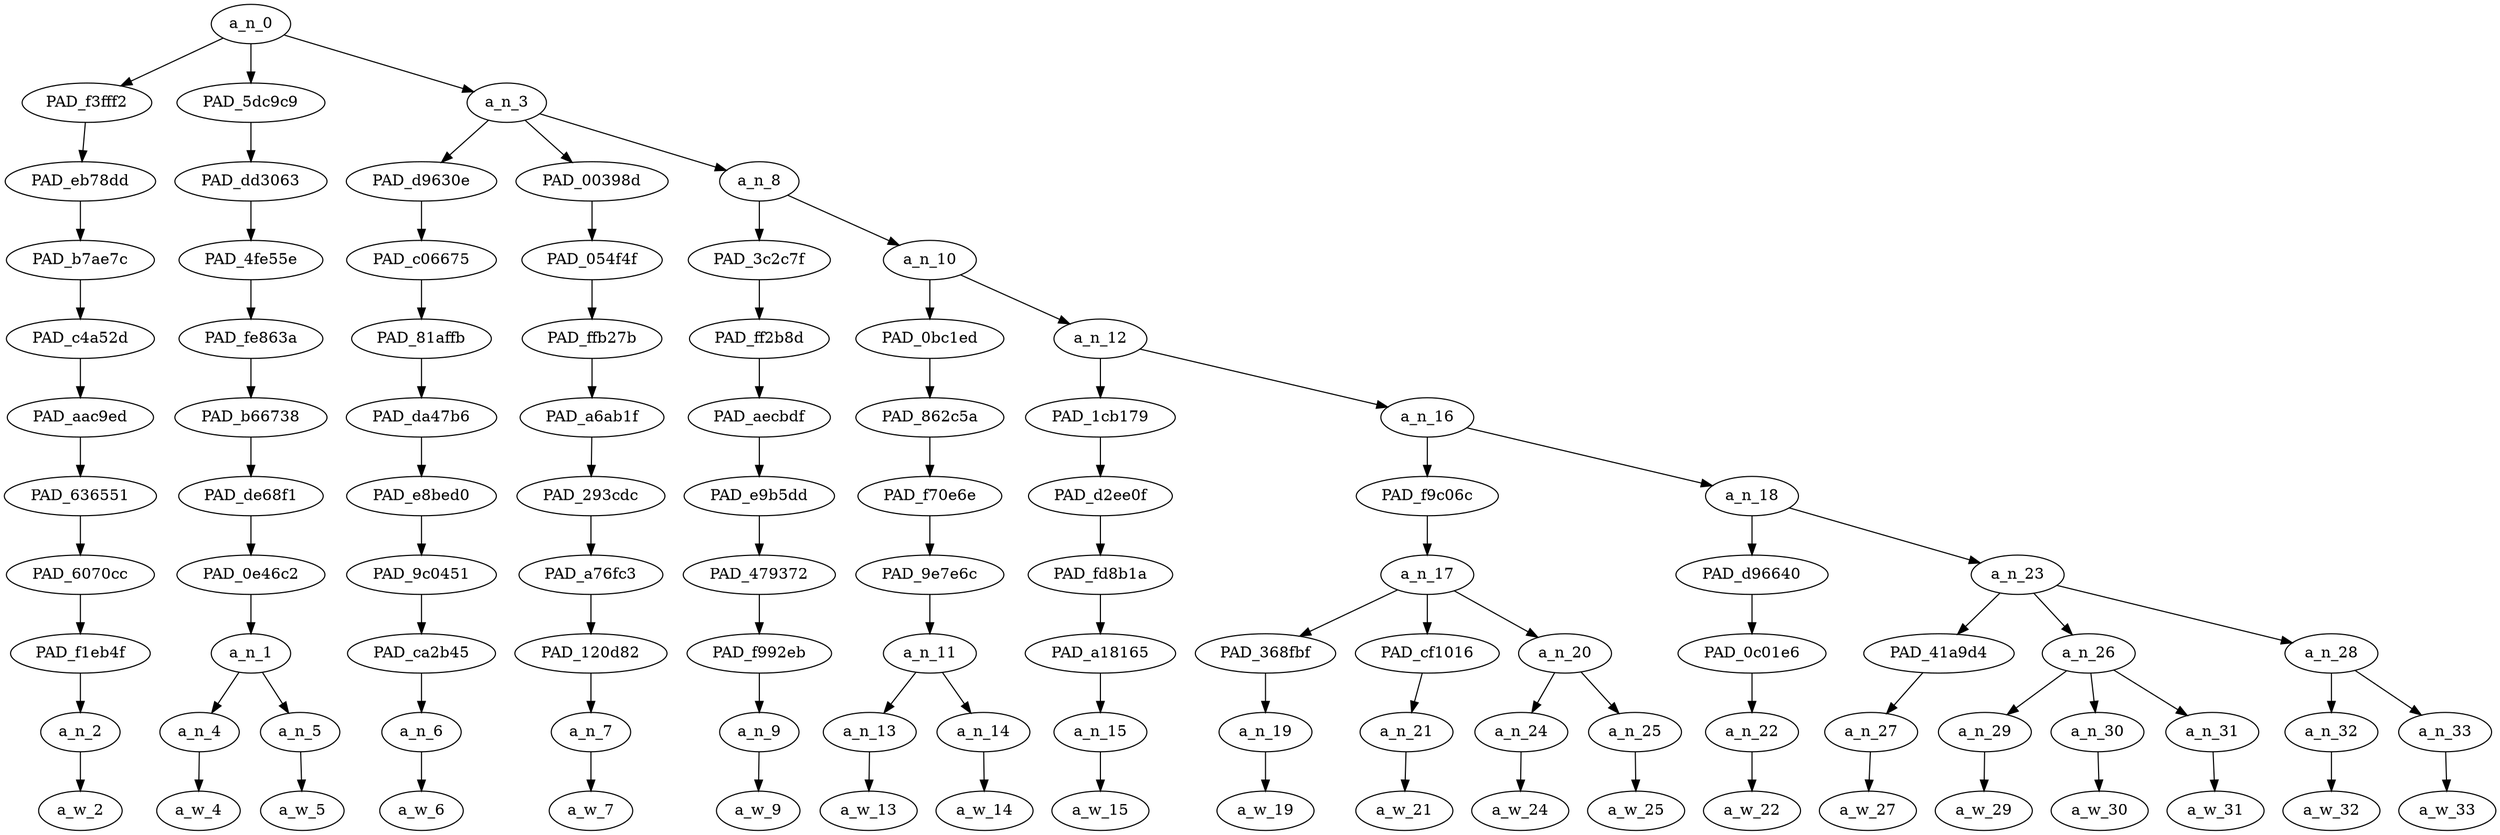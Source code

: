 strict digraph "" {
	a_n_0	[div_dir=-1,
		index=0,
		level=10,
		pos="2.357060185185185,10!",
		text_span="[0, 1, 2, 3, 4, 5, 6, 7, 8, 9, 10, 11, 12, 13, 14, 15, 16, 17, 18, 19]",
		value=1.00000000];
	PAD_f3fff2	[div_dir=-1,
		index=1,
		level=9,
		pos="2.0,9!",
		text_span="[2]",
		value=0.03393872];
	a_n_0 -> PAD_f3fff2;
	PAD_5dc9c9	[div_dir=-1,
		index=0,
		level=9,
		pos="0.5,9!",
		text_span="[0, 1]",
		value=0.12086049];
	a_n_0 -> PAD_5dc9c9;
	a_n_3	[div_dir=-1,
		index=2,
		level=9,
		pos="4.571180555555555,9!",
		text_span="[3, 4, 5, 6, 7, 8, 9, 10, 11, 12, 13, 14, 15, 16, 17, 18, 19]",
		value=0.84498968];
	a_n_0 -> a_n_3;
	PAD_eb78dd	[div_dir=-1,
		index=1,
		level=8,
		pos="2.0,8!",
		text_span="[2]",
		value=0.03393872];
	PAD_f3fff2 -> PAD_eb78dd;
	PAD_b7ae7c	[div_dir=-1,
		index=1,
		level=7,
		pos="2.0,7!",
		text_span="[2]",
		value=0.03393872];
	PAD_eb78dd -> PAD_b7ae7c;
	PAD_c4a52d	[div_dir=-1,
		index=1,
		level=6,
		pos="2.0,6!",
		text_span="[2]",
		value=0.03393872];
	PAD_b7ae7c -> PAD_c4a52d;
	PAD_aac9ed	[div_dir=-1,
		index=1,
		level=5,
		pos="2.0,5!",
		text_span="[2]",
		value=0.03393872];
	PAD_c4a52d -> PAD_aac9ed;
	PAD_636551	[div_dir=-1,
		index=1,
		level=4,
		pos="2.0,4!",
		text_span="[2]",
		value=0.03393872];
	PAD_aac9ed -> PAD_636551;
	PAD_6070cc	[div_dir=-1,
		index=1,
		level=3,
		pos="2.0,3!",
		text_span="[2]",
		value=0.03393872];
	PAD_636551 -> PAD_6070cc;
	PAD_f1eb4f	[div_dir=-1,
		index=1,
		level=2,
		pos="2.0,2!",
		text_span="[2]",
		value=0.03393872];
	PAD_6070cc -> PAD_f1eb4f;
	a_n_2	[div_dir=-1,
		index=2,
		level=1,
		pos="2.0,1!",
		text_span="[2]",
		value=0.03393872];
	PAD_f1eb4f -> a_n_2;
	a_w_2	[div_dir=0,
		index=2,
		level=0,
		pos="2,0!",
		text_span="[2]",
		value=still];
	a_n_2 -> a_w_2;
	PAD_dd3063	[div_dir=-1,
		index=0,
		level=8,
		pos="0.5,8!",
		text_span="[0, 1]",
		value=0.12086049];
	PAD_5dc9c9 -> PAD_dd3063;
	PAD_4fe55e	[div_dir=-1,
		index=0,
		level=7,
		pos="0.5,7!",
		text_span="[0, 1]",
		value=0.12086049];
	PAD_dd3063 -> PAD_4fe55e;
	PAD_fe863a	[div_dir=-1,
		index=0,
		level=6,
		pos="0.5,6!",
		text_span="[0, 1]",
		value=0.12086049];
	PAD_4fe55e -> PAD_fe863a;
	PAD_b66738	[div_dir=-1,
		index=0,
		level=5,
		pos="0.5,5!",
		text_span="[0, 1]",
		value=0.12086049];
	PAD_fe863a -> PAD_b66738;
	PAD_de68f1	[div_dir=-1,
		index=0,
		level=4,
		pos="0.5,4!",
		text_span="[0, 1]",
		value=0.12086049];
	PAD_b66738 -> PAD_de68f1;
	PAD_0e46c2	[div_dir=-1,
		index=0,
		level=3,
		pos="0.5,3!",
		text_span="[0, 1]",
		value=0.12086049];
	PAD_de68f1 -> PAD_0e46c2;
	a_n_1	[div_dir=-1,
		index=0,
		level=2,
		pos="0.5,2!",
		text_span="[0, 1]",
		value=0.12086049];
	PAD_0e46c2 -> a_n_1;
	a_n_4	[div_dir=-1,
		index=0,
		level=1,
		pos="0.0,1!",
		text_span="[0]",
		value=0.07508014];
	a_n_1 -> a_n_4;
	a_n_5	[div_dir=1,
		index=1,
		level=1,
		pos="1.0,1!",
		text_span="[1]",
		value=0.04575282];
	a_n_1 -> a_n_5;
	a_w_4	[div_dir=0,
		index=0,
		level=0,
		pos="0,0!",
		text_span="[0]",
		value=black];
	a_n_4 -> a_w_4;
	a_w_5	[div_dir=0,
		index=1,
		level=0,
		pos="1,0!",
		text_span="[1]",
		value=people];
	a_n_5 -> a_w_5;
	PAD_d9630e	[div_dir=-1,
		index=2,
		level=8,
		pos="3.0,8!",
		text_span="[3]",
		value=0.03255467];
	a_n_3 -> PAD_d9630e;
	PAD_00398d	[div_dir=1,
		index=3,
		level=8,
		pos="4.0,8!",
		text_span="[4]",
		value=0.02291310];
	a_n_3 -> PAD_00398d;
	a_n_8	[div_dir=-1,
		index=4,
		level=8,
		pos="6.713541666666666,8!",
		text_span="[5, 6, 7, 8, 9, 10, 11, 12, 13, 14, 15, 16, 17, 18, 19]",
		value=0.78934213];
	a_n_3 -> a_n_8;
	PAD_c06675	[div_dir=-1,
		index=2,
		level=7,
		pos="3.0,7!",
		text_span="[3]",
		value=0.03255467];
	PAD_d9630e -> PAD_c06675;
	PAD_81affb	[div_dir=-1,
		index=2,
		level=6,
		pos="3.0,6!",
		text_span="[3]",
		value=0.03255467];
	PAD_c06675 -> PAD_81affb;
	PAD_da47b6	[div_dir=-1,
		index=2,
		level=5,
		pos="3.0,5!",
		text_span="[3]",
		value=0.03255467];
	PAD_81affb -> PAD_da47b6;
	PAD_e8bed0	[div_dir=-1,
		index=2,
		level=4,
		pos="3.0,4!",
		text_span="[3]",
		value=0.03255467];
	PAD_da47b6 -> PAD_e8bed0;
	PAD_9c0451	[div_dir=-1,
		index=2,
		level=3,
		pos="3.0,3!",
		text_span="[3]",
		value=0.03255467];
	PAD_e8bed0 -> PAD_9c0451;
	PAD_ca2b45	[div_dir=-1,
		index=2,
		level=2,
		pos="3.0,2!",
		text_span="[3]",
		value=0.03255467];
	PAD_9c0451 -> PAD_ca2b45;
	a_n_6	[div_dir=-1,
		index=3,
		level=1,
		pos="3.0,1!",
		text_span="[3]",
		value=0.03255467];
	PAD_ca2b45 -> a_n_6;
	a_w_6	[div_dir=0,
		index=3,
		level=0,
		pos="3,0!",
		text_span="[3]",
		value=have];
	a_n_6 -> a_w_6;
	PAD_054f4f	[div_dir=1,
		index=3,
		level=7,
		pos="4.0,7!",
		text_span="[4]",
		value=0.02291310];
	PAD_00398d -> PAD_054f4f;
	PAD_ffb27b	[div_dir=1,
		index=3,
		level=6,
		pos="4.0,6!",
		text_span="[4]",
		value=0.02291310];
	PAD_054f4f -> PAD_ffb27b;
	PAD_a6ab1f	[div_dir=1,
		index=3,
		level=5,
		pos="4.0,5!",
		text_span="[4]",
		value=0.02291310];
	PAD_ffb27b -> PAD_a6ab1f;
	PAD_293cdc	[div_dir=1,
		index=3,
		level=4,
		pos="4.0,4!",
		text_span="[4]",
		value=0.02291310];
	PAD_a6ab1f -> PAD_293cdc;
	PAD_a76fc3	[div_dir=1,
		index=3,
		level=3,
		pos="4.0,3!",
		text_span="[4]",
		value=0.02291310];
	PAD_293cdc -> PAD_a76fc3;
	PAD_120d82	[div_dir=1,
		index=3,
		level=2,
		pos="4.0,2!",
		text_span="[4]",
		value=0.02291310];
	PAD_a76fc3 -> PAD_120d82;
	a_n_7	[div_dir=1,
		index=4,
		level=1,
		pos="4.0,1!",
		text_span="[4]",
		value=0.02291310];
	PAD_120d82 -> a_n_7;
	a_w_7	[div_dir=0,
		index=4,
		level=0,
		pos="4,0!",
		text_span="[4]",
		value=not];
	a_n_7 -> a_w_7;
	PAD_3c2c7f	[div_dir=1,
		index=4,
		level=7,
		pos="5.0,7!",
		text_span="[5]",
		value=0.04404039];
	a_n_8 -> PAD_3c2c7f;
	a_n_10	[div_dir=-1,
		index=5,
		level=7,
		pos="8.427083333333332,7!",
		text_span="[6, 7, 8, 9, 10, 11, 12, 13, 14, 15, 16, 17, 18, 19]",
		value=0.74513724];
	a_n_8 -> a_n_10;
	PAD_ff2b8d	[div_dir=1,
		index=4,
		level=6,
		pos="5.0,6!",
		text_span="[5]",
		value=0.04404039];
	PAD_3c2c7f -> PAD_ff2b8d;
	PAD_aecbdf	[div_dir=1,
		index=4,
		level=5,
		pos="5.0,5!",
		text_span="[5]",
		value=0.04404039];
	PAD_ff2b8d -> PAD_aecbdf;
	PAD_e9b5dd	[div_dir=1,
		index=4,
		level=4,
		pos="5.0,4!",
		text_span="[5]",
		value=0.04404039];
	PAD_aecbdf -> PAD_e9b5dd;
	PAD_479372	[div_dir=1,
		index=4,
		level=3,
		pos="5.0,3!",
		text_span="[5]",
		value=0.04404039];
	PAD_e9b5dd -> PAD_479372;
	PAD_f992eb	[div_dir=1,
		index=4,
		level=2,
		pos="5.0,2!",
		text_span="[5]",
		value=0.04404039];
	PAD_479372 -> PAD_f992eb;
	a_n_9	[div_dir=1,
		index=5,
		level=1,
		pos="5.0,1!",
		text_span="[5]",
		value=0.04404039];
	PAD_f992eb -> a_n_9;
	a_w_9	[div_dir=0,
		index=5,
		level=0,
		pos="5,0!",
		text_span="[5]",
		value=expressed];
	a_n_9 -> a_w_9;
	PAD_0bc1ed	[div_dir=-1,
		index=5,
		level=6,
		pos="6.5,6!",
		text_span="[6, 7]",
		value=0.07164033];
	a_n_10 -> PAD_0bc1ed;
	a_n_12	[div_dir=-1,
		index=6,
		level=6,
		pos="10.354166666666666,6!",
		text_span="[8, 9, 10, 11, 12, 13, 14, 15, 16, 17, 18, 19]",
		value=0.67331176];
	a_n_10 -> a_n_12;
	PAD_862c5a	[div_dir=-1,
		index=5,
		level=5,
		pos="6.5,5!",
		text_span="[6, 7]",
		value=0.07164033];
	PAD_0bc1ed -> PAD_862c5a;
	PAD_f70e6e	[div_dir=-1,
		index=5,
		level=4,
		pos="6.5,4!",
		text_span="[6, 7]",
		value=0.07164033];
	PAD_862c5a -> PAD_f70e6e;
	PAD_9e7e6c	[div_dir=-1,
		index=5,
		level=3,
		pos="6.5,3!",
		text_span="[6, 7]",
		value=0.07164033];
	PAD_f70e6e -> PAD_9e7e6c;
	a_n_11	[div_dir=-1,
		index=5,
		level=2,
		pos="6.5,2!",
		text_span="[6, 7]",
		value=0.07164033];
	PAD_9e7e6c -> a_n_11;
	a_n_13	[div_dir=-1,
		index=6,
		level=1,
		pos="6.0,1!",
		text_span="[6]",
		value=0.02658908];
	a_n_11 -> a_n_13;
	a_n_14	[div_dir=-1,
		index=7,
		level=1,
		pos="7.0,1!",
		text_span="[7]",
		value=0.04486720];
	a_n_11 -> a_n_14;
	a_w_13	[div_dir=0,
		index=6,
		level=0,
		pos="6,0!",
		text_span="[6]",
		value=their];
	a_n_13 -> a_w_13;
	a_w_14	[div_dir=0,
		index=7,
		level=0,
		pos="7,0!",
		text_span="[7]",
		value=anger];
	a_n_14 -> a_w_14;
	PAD_1cb179	[div_dir=-1,
		index=6,
		level=5,
		pos="8.0,5!",
		text_span="[8]",
		value=0.02839141];
	a_n_12 -> PAD_1cb179;
	a_n_16	[div_dir=-1,
		index=7,
		level=5,
		pos="12.708333333333332,5!",
		text_span="[9, 10, 11, 12, 13, 14, 15, 16, 17, 18, 19]",
		value=0.64478951];
	a_n_12 -> a_n_16;
	PAD_d2ee0f	[div_dir=-1,
		index=6,
		level=4,
		pos="8.0,4!",
		text_span="[8]",
		value=0.02839141];
	PAD_1cb179 -> PAD_d2ee0f;
	PAD_fd8b1a	[div_dir=-1,
		index=6,
		level=3,
		pos="8.0,3!",
		text_span="[8]",
		value=0.02839141];
	PAD_d2ee0f -> PAD_fd8b1a;
	PAD_a18165	[div_dir=-1,
		index=6,
		level=2,
		pos="8.0,2!",
		text_span="[8]",
		value=0.02839141];
	PAD_fd8b1a -> PAD_a18165;
	a_n_15	[div_dir=-1,
		index=8,
		level=1,
		pos="8.0,1!",
		text_span="[8]",
		value=0.02839141];
	PAD_a18165 -> a_n_15;
	a_w_15	[div_dir=0,
		index=8,
		level=0,
		pos="8,0!",
		text_span="[8]",
		value=over];
	a_n_15 -> a_w_15;
	PAD_f9c06c	[div_dir=1,
		index=7,
		level=4,
		pos="10.5,4!",
		text_span="[9, 10, 11, 12]",
		value=0.43322105];
	a_n_16 -> PAD_f9c06c;
	a_n_18	[div_dir=-1,
		index=8,
		level=4,
		pos="14.916666666666666,4!",
		text_span="[13, 14, 15, 16, 17, 18, 19]",
		value=0.21145930];
	a_n_16 -> a_n_18;
	a_n_17	[div_dir=1,
		index=7,
		level=3,
		pos="10.5,3!",
		text_span="[9, 10, 11, 12]",
		value=0.43322105];
	PAD_f9c06c -> a_n_17;
	PAD_368fbf	[div_dir=-1,
		index=7,
		level=2,
		pos="9.0,2!",
		text_span="[9]",
		value=0.04612301];
	a_n_17 -> PAD_368fbf;
	PAD_cf1016	[div_dir=1,
		index=9,
		level=2,
		pos="12.0,2!",
		text_span="[12]",
		value=0.05931545];
	a_n_17 -> PAD_cf1016;
	a_n_20	[div_dir=-1,
		index=8,
		level=2,
		pos="10.5,2!",
		text_span="[10, 11]",
		value=0.32777919];
	a_n_17 -> a_n_20;
	a_n_19	[div_dir=-1,
		index=9,
		level=1,
		pos="9.0,1!",
		text_span="[9]",
		value=0.04612301];
	PAD_368fbf -> a_n_19;
	a_w_19	[div_dir=0,
		index=9,
		level=0,
		pos="9,0!",
		text_span="[9]",
		value=current];
	a_n_19 -> a_w_19;
	a_n_21	[div_dir=1,
		index=12,
		level=1,
		pos="12.0,1!",
		text_span="[12]",
		value=0.05931545];
	PAD_cf1016 -> a_n_21;
	a_w_21	[div_dir=0,
		index=12,
		level=0,
		pos="12,0!",
		text_span="[12]",
		value=owners];
	a_n_21 -> a_w_21;
	a_n_24	[div_dir=-1,
		index=10,
		level=1,
		pos="10.0,1!",
		text_span="[10]",
		value=0.22521321];
	a_n_20 -> a_n_24;
	a_n_25	[div_dir=1,
		index=11,
		level=1,
		pos="11.0,1!",
		text_span="[11]",
		value=0.10254170];
	a_n_20 -> a_n_25;
	a_w_24	[div_dir=0,
		index=10,
		level=0,
		pos="10,0!",
		text_span="[10]",
		value=moslem];
	a_n_24 -> a_w_24;
	a_w_25	[div_dir=0,
		index=11,
		level=0,
		pos="11,0!",
		text_span="[11]",
		value=slave];
	a_n_25 -> a_w_25;
	PAD_d96640	[div_dir=1,
		index=8,
		level=3,
		pos="13.0,3!",
		text_span="[13]",
		value=0.02438313];
	a_n_18 -> PAD_d96640;
	a_n_23	[div_dir=-1,
		index=9,
		level=3,
		pos="16.833333333333332,3!",
		text_span="[14, 15, 16, 17, 18, 19]",
		value=0.18692240];
	a_n_18 -> a_n_23;
	PAD_0c01e6	[div_dir=1,
		index=10,
		level=2,
		pos="13.0,2!",
		text_span="[13]",
		value=0.02438313];
	PAD_d96640 -> PAD_0c01e6;
	a_n_22	[div_dir=1,
		index=13,
		level=1,
		pos="13.0,1!",
		text_span="[13]",
		value=0.02438313];
	PAD_0c01e6 -> a_n_22;
	a_w_22	[div_dir=0,
		index=13,
		level=0,
		pos="13,0!",
		text_span="[13]",
		value=in];
	a_n_22 -> a_w_22;
	PAD_41a9d4	[div_dir=1,
		index=12,
		level=2,
		pos="17.0,2!",
		text_span="[17]",
		value=0.03189335];
	a_n_23 -> PAD_41a9d4;
	a_n_26	[div_dir=-1,
		index=11,
		level=2,
		pos="15.0,2!",
		text_span="[14, 15, 16]",
		value=0.08462425];
	a_n_23 -> a_n_26;
	a_n_28	[div_dir=-1,
		index=13,
		level=2,
		pos="18.5,2!",
		text_span="[18, 19]",
		value=0.07021392];
	a_n_23 -> a_n_28;
	a_n_27	[div_dir=1,
		index=17,
		level=1,
		pos="17.0,1!",
		text_span="[17]",
		value=0.03189335];
	PAD_41a9d4 -> a_n_27;
	a_w_27	[div_dir=0,
		index=17,
		level=0,
		pos="17,0!",
		text_span="[17]",
		value=and];
	a_n_27 -> a_w_27;
	a_n_29	[div_dir=-1,
		index=14,
		level=1,
		pos="14.0,1!",
		text_span="[14]",
		value=0.02276881];
	a_n_26 -> a_n_29;
	a_n_30	[div_dir=-1,
		index=15,
		level=1,
		pos="15.0,1!",
		text_span="[15]",
		value=0.03204582];
	a_n_26 -> a_n_30;
	a_n_31	[div_dir=-1,
		index=16,
		level=1,
		pos="16.0,1!",
		text_span="[16]",
		value=0.02964812];
	a_n_26 -> a_n_31;
	a_w_29	[div_dir=0,
		index=14,
		level=0,
		pos="14,0!",
		text_span="[14]",
		value=the];
	a_n_29 -> a_w_29;
	a_w_30	[div_dir=0,
		index=15,
		level=0,
		pos="15,0!",
		text_span="[15]",
		value=middle];
	a_n_30 -> a_w_30;
	a_w_31	[div_dir=0,
		index=16,
		level=0,
		pos="16,0!",
		text_span="[16]",
		value=east];
	a_n_31 -> a_w_31;
	a_n_32	[div_dir=-1,
		index=18,
		level=1,
		pos="18.0,1!",
		text_span="[18]",
		value=0.02509290];
	a_n_28 -> a_n_32;
	a_n_33	[div_dir=-1,
		index=19,
		level=1,
		pos="19.0,1!",
		text_span="[19]",
		value=0.04490187];
	a_n_28 -> a_n_33;
	a_w_32	[div_dir=0,
		index=18,
		level=0,
		pos="18,0!",
		text_span="[18]",
		value=north];
	a_n_32 -> a_w_32;
	a_w_33	[div_dir=0,
		index=19,
		level=0,
		pos="19,0!",
		text_span="[19]",
		value=africa];
	a_n_33 -> a_w_33;
}
